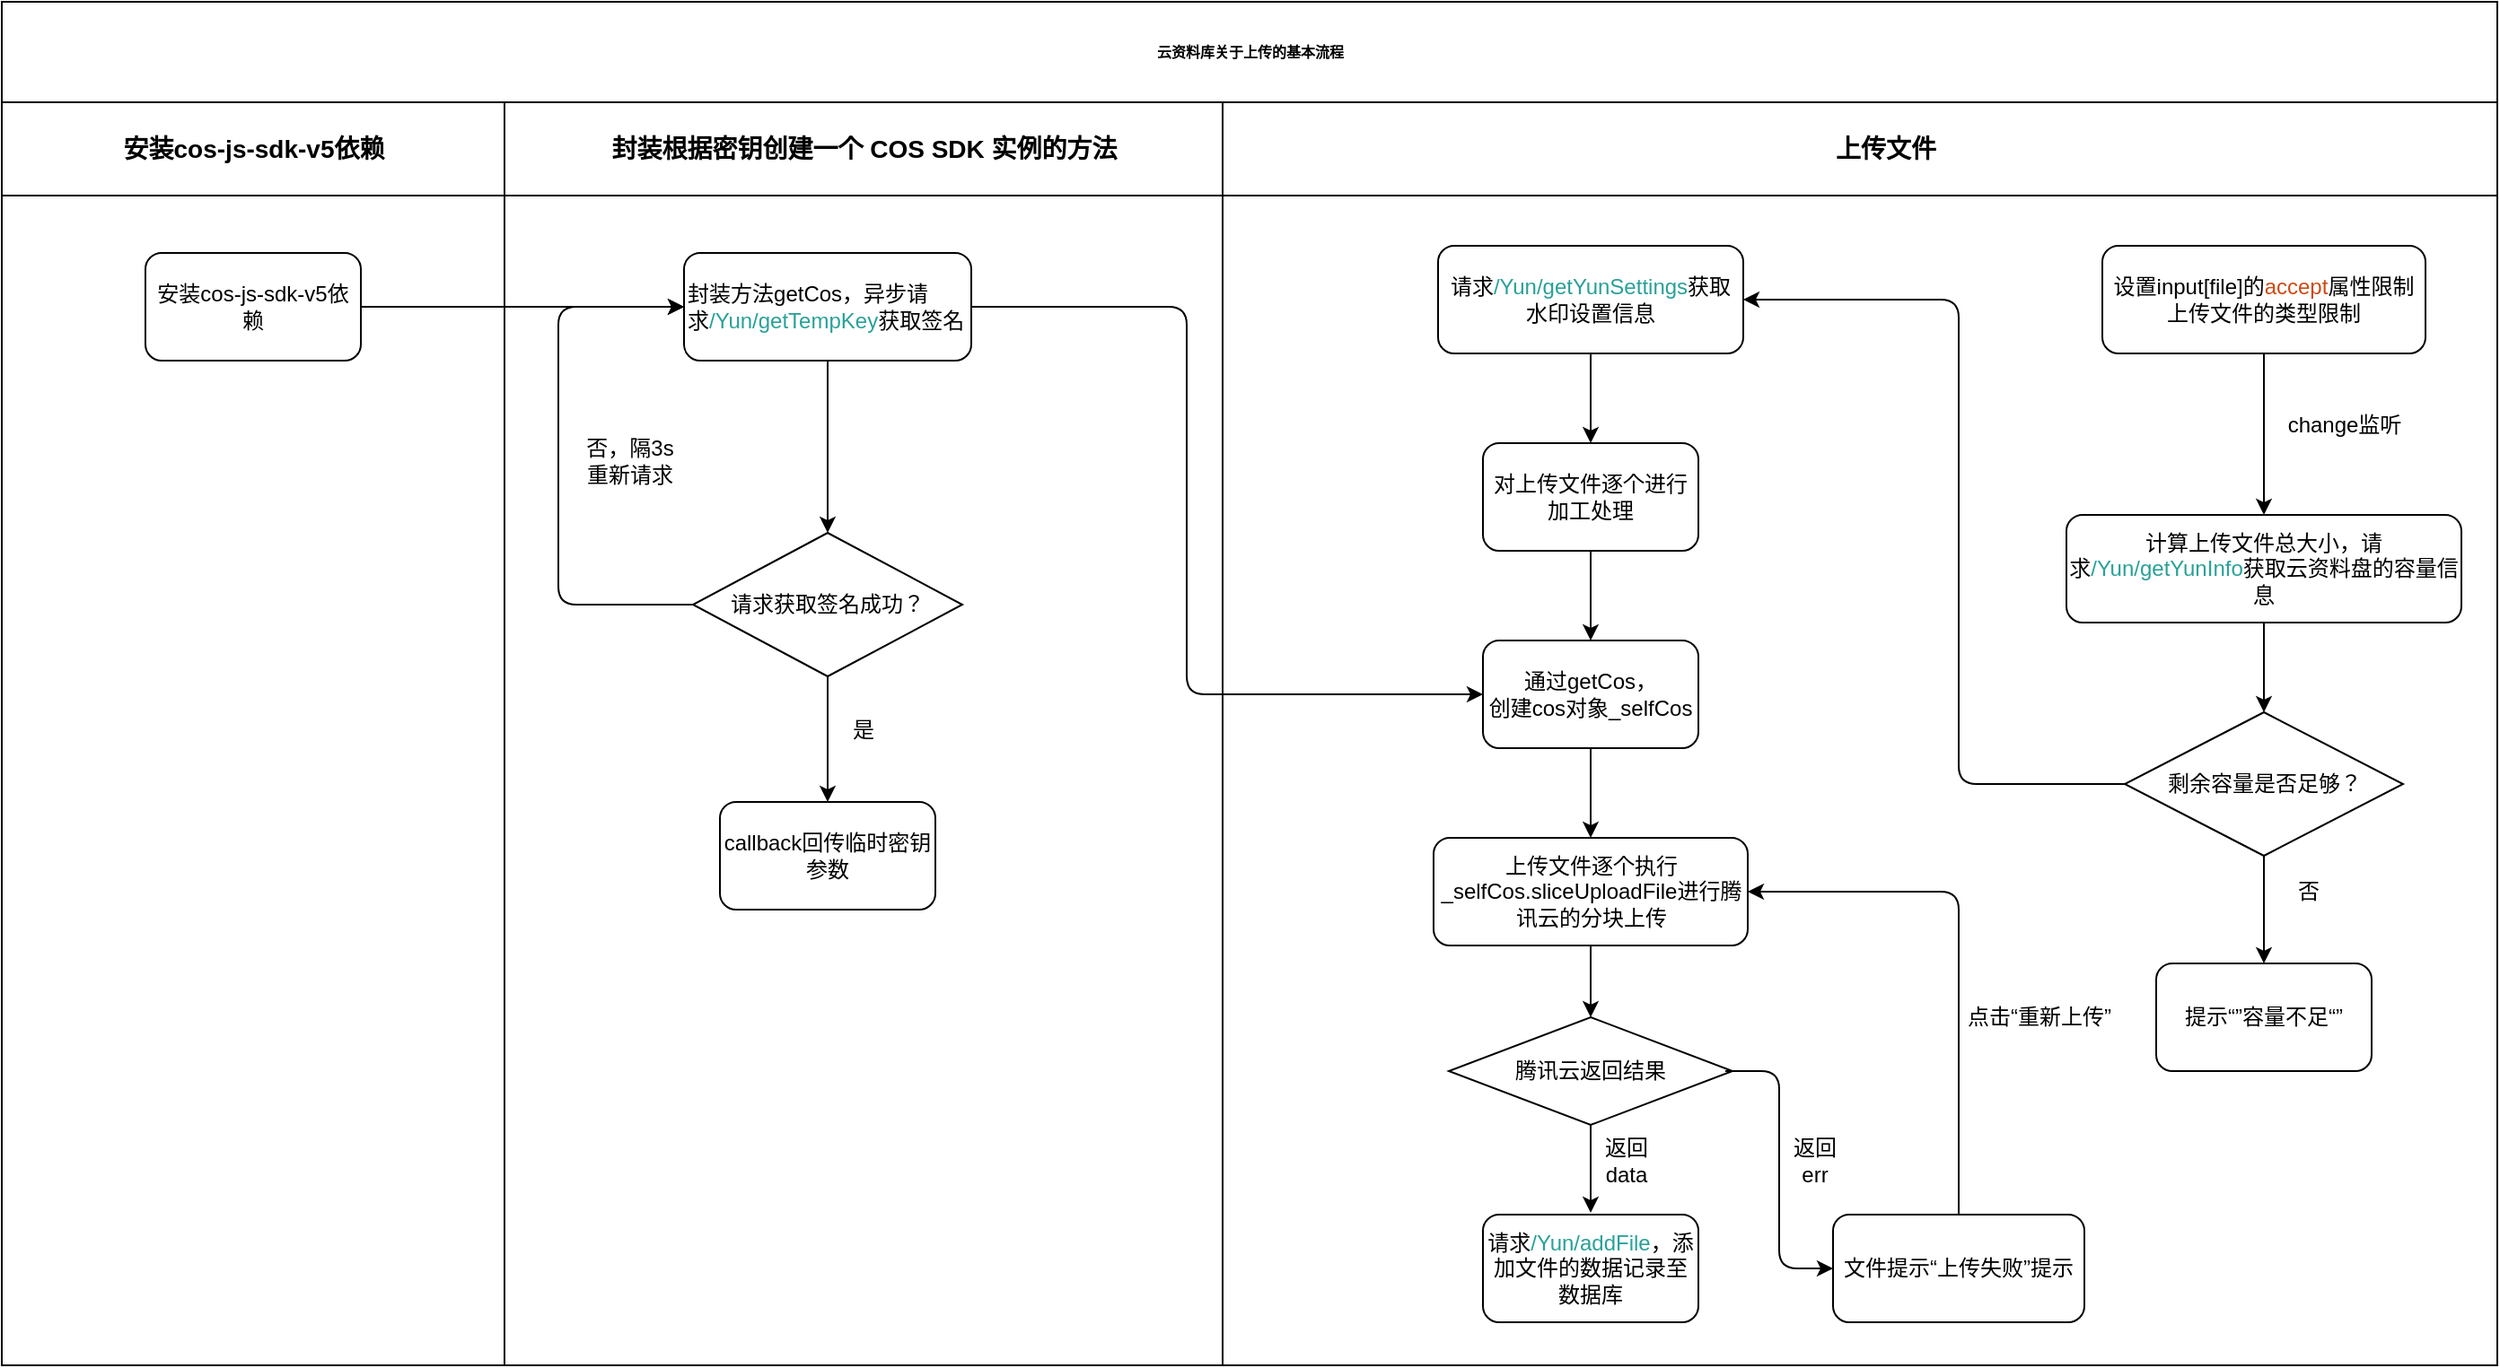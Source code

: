 <mxfile version="12.3.0" type="github" pages="1">
  <diagram name="Page-1" id="74e2e168-ea6b-b213-b513-2b3c1d86103e">
    <mxGraphModel dx="1182" dy="683" grid="1" gridSize="10" guides="1" tooltips="1" connect="1" arrows="1" fold="1" page="1" pageScale="1" pageWidth="1100" pageHeight="850" background="#ffffff" math="0" shadow="0">
      <root>
        <mxCell id="0"/>
        <mxCell id="1" parent="0"/>
        <mxCell id="77e6c97f196da883-1" value="云资料库关于上传的基本流程" style="swimlane;html=1;childLayout=stackLayout;startSize=56;rounded=0;shadow=0;labelBackgroundColor=none;strokeWidth=1;fontFamily=Verdana;fontSize=8;align=center;" parent="1" vertex="1">
          <mxGeometry x="70" y="30" width="1390" height="760" as="geometry"/>
        </mxCell>
        <mxCell id="77e6c97f196da883-2" value="&lt;p class=&quot;MsoNormal&quot;&gt;&lt;span style=&quot;font-size: 10.5pt&quot;&gt;&lt;font face=&quot;宋体&quot;&gt;安装&lt;/font&gt;cos-js-sdk-v5&lt;font face=&quot;宋体&quot;&gt;依赖&lt;/font&gt;&lt;/span&gt;&lt;/p&gt;" style="swimlane;html=1;startSize=52;" parent="77e6c97f196da883-1" vertex="1">
          <mxGeometry y="56" width="280" height="704" as="geometry"/>
        </mxCell>
        <mxCell id="kwMjrkI9CtvLFC3NS55a-6" value="&lt;p class=&quot;MsoNormal&quot;&gt;&lt;font style=&quot;font-size: 12px&quot;&gt;&lt;font face=&quot;宋体&quot;&gt;安装&lt;/font&gt;cos-js-sdk-v5&lt;font face=&quot;宋体&quot;&gt;依赖&lt;/font&gt;&lt;/font&gt;&lt;/p&gt;" style="rounded=1;whiteSpace=wrap;html=1;" parent="77e6c97f196da883-2" vertex="1">
          <mxGeometry x="80" y="84" width="120" height="60" as="geometry"/>
        </mxCell>
        <mxCell id="77e6c97f196da883-3" value="&lt;p class=&quot;MsoNormal&quot;&gt;&lt;span style=&quot;font-size: 10.5pt&quot;&gt;&lt;font face=&quot;宋体&quot;&gt;封装根据密钥创建一个&lt;/font&gt; COS SDK &lt;font face=&quot;宋体&quot;&gt;实例的方法&lt;/font&gt;&lt;/span&gt;&lt;/p&gt;" style="swimlane;html=1;startSize=52;" parent="77e6c97f196da883-1" vertex="1">
          <mxGeometry x="280" y="56" width="400" height="704" as="geometry"/>
        </mxCell>
        <mxCell id="kwMjrkI9CtvLFC3NS55a-7" value="&lt;p class=&quot;MsoNormal&quot;&gt;&lt;font style=&quot;font-size: 12px&quot;&gt;&lt;font face=&quot;宋体&quot;&gt;封装方法&lt;/font&gt;getCos，&lt;font face=&quot;宋体&quot;&gt;异步请求&lt;/font&gt;&lt;span style=&quot;color: rgb(41 , 161 , 152) ; background: rgb(255 , 255 , 255)&quot;&gt;/Yun/getTempKey&lt;/span&gt;&lt;font face=&quot;宋体&quot;&gt;获取签名&lt;/font&gt;&lt;/font&gt;&lt;/p&gt;" style="rounded=1;whiteSpace=wrap;html=1;align=left;" parent="77e6c97f196da883-3" vertex="1">
          <mxGeometry x="100" y="84" width="160" height="60" as="geometry"/>
        </mxCell>
        <mxCell id="kwMjrkI9CtvLFC3NS55a-9" value="&lt;font style=&quot;font-size: 12px&quot;&gt;请求获取签名成功？&lt;/font&gt;" style="rhombus;whiteSpace=wrap;html=1;" parent="77e6c97f196da883-3" vertex="1">
          <mxGeometry x="105" y="240" width="150" height="80" as="geometry"/>
        </mxCell>
        <mxCell id="kwMjrkI9CtvLFC3NS55a-10" value="" style="endArrow=classic;html=1;entryX=0.5;entryY=0;entryDx=0;entryDy=0;exitX=0.5;exitY=1;exitDx=0;exitDy=0;" parent="77e6c97f196da883-3" source="kwMjrkI9CtvLFC3NS55a-7" target="kwMjrkI9CtvLFC3NS55a-9" edge="1">
          <mxGeometry width="50" height="50" relative="1" as="geometry">
            <mxPoint x="-280" y="800" as="sourcePoint"/>
            <mxPoint x="-230" y="750" as="targetPoint"/>
          </mxGeometry>
        </mxCell>
        <mxCell id="kwMjrkI9CtvLFC3NS55a-11" value="" style="endArrow=classic;html=1;exitX=0;exitY=0.5;exitDx=0;exitDy=0;entryX=0;entryY=0.5;entryDx=0;entryDy=0;" parent="77e6c97f196da883-3" source="kwMjrkI9CtvLFC3NS55a-9" target="kwMjrkI9CtvLFC3NS55a-7" edge="1">
          <mxGeometry width="50" height="50" relative="1" as="geometry">
            <mxPoint x="-280" y="800" as="sourcePoint"/>
            <mxPoint x="-230" y="750" as="targetPoint"/>
            <Array as="points">
              <mxPoint x="30" y="280"/>
              <mxPoint x="30" y="114"/>
            </Array>
          </mxGeometry>
        </mxCell>
        <mxCell id="kwMjrkI9CtvLFC3NS55a-12" value="否，隔3s重新请求" style="text;html=1;strokeColor=none;fillColor=none;align=center;verticalAlign=middle;whiteSpace=wrap;rounded=0;" parent="77e6c97f196da883-3" vertex="1">
          <mxGeometry x="40" y="190" width="60" height="20" as="geometry"/>
        </mxCell>
        <mxCell id="kwMjrkI9CtvLFC3NS55a-13" value="&lt;font style=&quot;font-size: 12px&quot;&gt;callback回传临时密钥参数&lt;/font&gt;" style="rounded=1;whiteSpace=wrap;html=1;" parent="77e6c97f196da883-3" vertex="1">
          <mxGeometry x="120" y="390" width="120" height="60" as="geometry"/>
        </mxCell>
        <mxCell id="kwMjrkI9CtvLFC3NS55a-14" value="" style="endArrow=classic;html=1;entryX=0.5;entryY=0;entryDx=0;entryDy=0;exitX=0.5;exitY=1;exitDx=0;exitDy=0;" parent="77e6c97f196da883-3" source="kwMjrkI9CtvLFC3NS55a-9" target="kwMjrkI9CtvLFC3NS55a-13" edge="1">
          <mxGeometry width="50" height="50" relative="1" as="geometry">
            <mxPoint x="-280" y="800" as="sourcePoint"/>
            <mxPoint x="-230" y="750" as="targetPoint"/>
          </mxGeometry>
        </mxCell>
        <mxCell id="kwMjrkI9CtvLFC3NS55a-20" value="是" style="text;html=1;strokeColor=none;fillColor=none;align=center;verticalAlign=middle;whiteSpace=wrap;rounded=0;" parent="77e6c97f196da883-3" vertex="1">
          <mxGeometry x="180" y="340" width="40" height="20" as="geometry"/>
        </mxCell>
        <mxCell id="kwMjrkI9CtvLFC3NS55a-2" value="&lt;p class=&quot;MsoNormal&quot; style=&quot;margin-left: 0.0pt ; text-indent: 21.0pt ; text-align: left&quot;&gt;&lt;span style=&quot;font-size: 10.5pt&quot;&gt;&lt;font face=&quot;宋体&quot;&gt;上传文件&lt;/font&gt;&lt;/span&gt;&lt;span style=&quot;font-size: 10.5pt&quot;&gt;&lt;/span&gt;&lt;/p&gt;" style="swimlane;html=1;startSize=52;" parent="77e6c97f196da883-1" vertex="1">
          <mxGeometry x="680" y="56" width="710" height="704" as="geometry"/>
        </mxCell>
        <mxCell id="kwMjrkI9CtvLFC3NS55a-15" value="&lt;font style=&quot;font-size: 12px&quot;&gt;设置input[file]的&lt;span style=&quot;color: rgb(203 , 75 , 21) ; background: rgb(255 , 255 , 255)&quot;&gt;accept&lt;/span&gt;&lt;font face=&quot;宋体&quot;&gt;属性限制上传文件的类型限制&lt;/font&gt;&lt;/font&gt;" style="rounded=1;whiteSpace=wrap;html=1;" parent="kwMjrkI9CtvLFC3NS55a-2" vertex="1">
          <mxGeometry x="490" y="80" width="180" height="60" as="geometry"/>
        </mxCell>
        <mxCell id="kwMjrkI9CtvLFC3NS55a-17" value="&lt;p class=&quot;MsoNormal&quot;&gt;&lt;font style=&quot;font-size: 12px&quot;&gt;&lt;font face=&quot;宋体&quot;&gt;计算上传文件总大小，&lt;/font&gt;&lt;font face=&quot;宋体&quot;&gt;请求&lt;/font&gt;&lt;span style=&quot;color: rgb(41 , 161 , 152) ; background: rgb(255 , 255 , 255)&quot;&gt;/Yun/getYunInfo&lt;/span&gt;&lt;font face=&quot;宋体&quot;&gt;获取云资料盘的容量信息&lt;/font&gt;&lt;/font&gt;&lt;/p&gt;" style="rounded=1;whiteSpace=wrap;html=1;" parent="kwMjrkI9CtvLFC3NS55a-2" vertex="1">
          <mxGeometry x="470" y="230" width="220" height="60" as="geometry"/>
        </mxCell>
        <mxCell id="kwMjrkI9CtvLFC3NS55a-16" value="" style="endArrow=classic;html=1;exitX=0.5;exitY=1;exitDx=0;exitDy=0;" parent="kwMjrkI9CtvLFC3NS55a-2" source="kwMjrkI9CtvLFC3NS55a-15" target="kwMjrkI9CtvLFC3NS55a-17" edge="1">
          <mxGeometry width="50" height="50" relative="1" as="geometry">
            <mxPoint x="-90" y="790" as="sourcePoint"/>
            <mxPoint x="-40" y="740" as="targetPoint"/>
          </mxGeometry>
        </mxCell>
        <mxCell id="kwMjrkI9CtvLFC3NS55a-18" value="change监听" style="text;html=1;strokeColor=none;fillColor=none;align=center;verticalAlign=middle;whiteSpace=wrap;rounded=0;" parent="kwMjrkI9CtvLFC3NS55a-2" vertex="1">
          <mxGeometry x="590" y="170" width="70" height="20" as="geometry"/>
        </mxCell>
        <mxCell id="kwMjrkI9CtvLFC3NS55a-19" value="剩余容量是否足够？" style="rhombus;whiteSpace=wrap;html=1;" parent="kwMjrkI9CtvLFC3NS55a-2" vertex="1">
          <mxGeometry x="502.5" y="340" width="155" height="80" as="geometry"/>
        </mxCell>
        <mxCell id="kwMjrkI9CtvLFC3NS55a-23" value="" style="endArrow=classic;html=1;entryX=0.5;entryY=0;entryDx=0;entryDy=0;exitX=0.5;exitY=1;exitDx=0;exitDy=0;" parent="kwMjrkI9CtvLFC3NS55a-2" source="kwMjrkI9CtvLFC3NS55a-17" target="kwMjrkI9CtvLFC3NS55a-19" edge="1">
          <mxGeometry width="50" height="50" relative="1" as="geometry">
            <mxPoint x="-250" y="790" as="sourcePoint"/>
            <mxPoint x="-200" y="740" as="targetPoint"/>
          </mxGeometry>
        </mxCell>
        <mxCell id="kwMjrkI9CtvLFC3NS55a-25" value="提示“”容量不足“”" style="rounded=1;whiteSpace=wrap;html=1;" parent="kwMjrkI9CtvLFC3NS55a-2" vertex="1">
          <mxGeometry x="520" y="480" width="120" height="60" as="geometry"/>
        </mxCell>
        <mxCell id="kwMjrkI9CtvLFC3NS55a-26" value="" style="endArrow=classic;html=1;entryX=0.5;entryY=0;entryDx=0;entryDy=0;exitX=0.5;exitY=1;exitDx=0;exitDy=0;" parent="kwMjrkI9CtvLFC3NS55a-2" source="kwMjrkI9CtvLFC3NS55a-19" target="kwMjrkI9CtvLFC3NS55a-25" edge="1">
          <mxGeometry width="50" height="50" relative="1" as="geometry">
            <mxPoint x="-40" y="790" as="sourcePoint"/>
            <mxPoint x="10" y="740" as="targetPoint"/>
          </mxGeometry>
        </mxCell>
        <mxCell id="kwMjrkI9CtvLFC3NS55a-27" value="否" style="text;html=1;strokeColor=none;fillColor=none;align=center;verticalAlign=middle;whiteSpace=wrap;rounded=0;" parent="kwMjrkI9CtvLFC3NS55a-2" vertex="1">
          <mxGeometry x="585" y="430" width="40" height="20" as="geometry"/>
        </mxCell>
        <mxCell id="kwMjrkI9CtvLFC3NS55a-28" value="&lt;p class=&quot;MsoNormal&quot;&gt;&lt;font style=&quot;font-size: 12px&quot;&gt;&lt;font face=&quot;宋体&quot;&gt;请求&lt;/font&gt;&lt;span style=&quot;color: rgb(41 , 161 , 152) ; background: rgb(255 , 255 , 255)&quot;&gt;/Yun/getYunSettings&lt;/span&gt;&lt;font face=&quot;宋体&quot;&gt;获取水印设置信息&lt;/font&gt;&lt;/font&gt;&lt;/p&gt;" style="rounded=1;whiteSpace=wrap;html=1;" parent="kwMjrkI9CtvLFC3NS55a-2" vertex="1">
          <mxGeometry x="120" y="80" width="170" height="60" as="geometry"/>
        </mxCell>
        <mxCell id="kwMjrkI9CtvLFC3NS55a-29" value="" style="endArrow=classic;html=1;entryX=1;entryY=0.5;entryDx=0;entryDy=0;exitX=0;exitY=0.5;exitDx=0;exitDy=0;" parent="kwMjrkI9CtvLFC3NS55a-2" source="kwMjrkI9CtvLFC3NS55a-19" target="kwMjrkI9CtvLFC3NS55a-28" edge="1">
          <mxGeometry width="50" height="50" relative="1" as="geometry">
            <mxPoint x="200" y="180" as="sourcePoint"/>
            <mxPoint x="250" y="130" as="targetPoint"/>
            <Array as="points">
              <mxPoint x="410" y="380"/>
              <mxPoint x="410" y="110"/>
            </Array>
          </mxGeometry>
        </mxCell>
        <mxCell id="kwMjrkI9CtvLFC3NS55a-30" value="&lt;p class=&quot;MsoNormal&quot;&gt;&lt;font face=&quot;宋体&quot; style=&quot;font-size: 12px&quot;&gt;对上传文件逐个进行加工处理&lt;/font&gt;&lt;/p&gt;" style="rounded=1;whiteSpace=wrap;html=1;" parent="kwMjrkI9CtvLFC3NS55a-2" vertex="1">
          <mxGeometry x="145" y="190" width="120" height="60" as="geometry"/>
        </mxCell>
        <mxCell id="kwMjrkI9CtvLFC3NS55a-31" value="" style="endArrow=classic;html=1;entryX=0.5;entryY=0;entryDx=0;entryDy=0;exitX=0.5;exitY=1;exitDx=0;exitDy=0;" parent="kwMjrkI9CtvLFC3NS55a-2" source="kwMjrkI9CtvLFC3NS55a-28" target="kwMjrkI9CtvLFC3NS55a-30" edge="1">
          <mxGeometry width="50" height="50" relative="1" as="geometry">
            <mxPoint x="210" y="190" as="sourcePoint"/>
            <mxPoint x="260" y="140" as="targetPoint"/>
          </mxGeometry>
        </mxCell>
        <mxCell id="kwMjrkI9CtvLFC3NS55a-32" value="通过getCos，&lt;br&gt;创建cos对象&lt;span&gt;&lt;font style=&quot;font-size: 12px&quot;&gt;_selfCos&lt;/font&gt;&lt;/span&gt;" style="rounded=1;whiteSpace=wrap;html=1;" parent="kwMjrkI9CtvLFC3NS55a-2" vertex="1">
          <mxGeometry x="145" y="300" width="120" height="60" as="geometry"/>
        </mxCell>
        <mxCell id="kwMjrkI9CtvLFC3NS55a-34" value="" style="endArrow=classic;html=1;exitX=0.5;exitY=1;exitDx=0;exitDy=0;entryX=0.5;entryY=0;entryDx=0;entryDy=0;" parent="kwMjrkI9CtvLFC3NS55a-2" source="kwMjrkI9CtvLFC3NS55a-30" target="kwMjrkI9CtvLFC3NS55a-32" edge="1">
          <mxGeometry width="50" height="50" relative="1" as="geometry">
            <mxPoint x="180" y="300" as="sourcePoint"/>
            <mxPoint x="230" y="250" as="targetPoint"/>
          </mxGeometry>
        </mxCell>
        <mxCell id="kwMjrkI9CtvLFC3NS55a-35" value="&lt;p class=&quot;MsoNormal&quot;&gt;&lt;font style=&quot;font-size: 12px&quot;&gt;&lt;font face=&quot;宋体&quot;&gt;上传文件逐个执行&lt;/font&gt;_selfCos.sliceUploadFile&lt;font face=&quot;宋体&quot;&gt;进行腾讯云的分块上传&lt;/font&gt;&lt;/font&gt;&lt;/p&gt;" style="rounded=1;whiteSpace=wrap;html=1;" parent="kwMjrkI9CtvLFC3NS55a-2" vertex="1">
          <mxGeometry x="117.5" y="410" width="175" height="60" as="geometry"/>
        </mxCell>
        <mxCell id="kwMjrkI9CtvLFC3NS55a-36" value="" style="endArrow=classic;html=1;exitX=0.5;exitY=1;exitDx=0;exitDy=0;entryX=0.5;entryY=0;entryDx=0;entryDy=0;" parent="kwMjrkI9CtvLFC3NS55a-2" source="kwMjrkI9CtvLFC3NS55a-32" target="kwMjrkI9CtvLFC3NS55a-35" edge="1">
          <mxGeometry width="50" height="50" relative="1" as="geometry">
            <mxPoint x="140" y="600" as="sourcePoint"/>
            <mxPoint x="190" y="550" as="targetPoint"/>
          </mxGeometry>
        </mxCell>
        <mxCell id="kwMjrkI9CtvLFC3NS55a-37" value="&lt;p class=&quot;MsoNormal&quot;&gt;&lt;font style=&quot;font-size: 12px&quot;&gt;&lt;span&gt;&lt;font face=&quot;宋体&quot;&gt;请求&lt;/font&gt;&lt;/span&gt;&lt;span style=&quot;color: rgb(41 , 161 , 152) ; background: rgb(255 , 255 , 255)&quot;&gt;/Yun/addFile&lt;/span&gt;&lt;span&gt;&lt;font face=&quot;宋体&quot;&gt;，添加文件的数据记录至数据库&lt;/font&gt;&lt;/span&gt;&lt;/font&gt;&lt;/p&gt;" style="rounded=1;whiteSpace=wrap;html=1;" parent="kwMjrkI9CtvLFC3NS55a-2" vertex="1">
          <mxGeometry x="145" y="620" width="120" height="60" as="geometry"/>
        </mxCell>
        <mxCell id="kwMjrkI9CtvLFC3NS55a-38" value="&lt;p class=&quot;MsoNormal&quot;&gt;&lt;span&gt;&lt;font face=&quot;宋体&quot; style=&quot;font-size: 12px&quot;&gt;腾讯云返回&lt;/font&gt;&lt;/span&gt;&lt;span&gt;结果&lt;/span&gt;&lt;/p&gt;" style="rhombus;whiteSpace=wrap;html=1;" parent="kwMjrkI9CtvLFC3NS55a-2" vertex="1">
          <mxGeometry x="126" y="510" width="158" height="60" as="geometry"/>
        </mxCell>
        <mxCell id="kwMjrkI9CtvLFC3NS55a-39" value="" style="endArrow=classic;html=1;exitX=0.5;exitY=1;exitDx=0;exitDy=0;" parent="kwMjrkI9CtvLFC3NS55a-2" source="kwMjrkI9CtvLFC3NS55a-38" edge="1">
          <mxGeometry width="50" height="50" relative="1" as="geometry">
            <mxPoint x="190" y="600" as="sourcePoint"/>
            <mxPoint x="205" y="619" as="targetPoint"/>
          </mxGeometry>
        </mxCell>
        <mxCell id="kwMjrkI9CtvLFC3NS55a-40" value="" style="endArrow=classic;html=1;exitX=0.5;exitY=1;exitDx=0;exitDy=0;" parent="kwMjrkI9CtvLFC3NS55a-2" source="kwMjrkI9CtvLFC3NS55a-35" target="kwMjrkI9CtvLFC3NS55a-38" edge="1">
          <mxGeometry width="50" height="50" relative="1" as="geometry">
            <mxPoint x="30" y="520" as="sourcePoint"/>
            <mxPoint x="80" y="470" as="targetPoint"/>
          </mxGeometry>
        </mxCell>
        <mxCell id="kwMjrkI9CtvLFC3NS55a-41" value="返回data" style="text;html=1;strokeColor=none;fillColor=none;align=center;verticalAlign=middle;whiteSpace=wrap;rounded=0;" parent="kwMjrkI9CtvLFC3NS55a-2" vertex="1">
          <mxGeometry x="205" y="580" width="40" height="20" as="geometry"/>
        </mxCell>
        <mxCell id="kwMjrkI9CtvLFC3NS55a-42" value="文件提示“上传失败”提示" style="rounded=1;whiteSpace=wrap;html=1;" parent="kwMjrkI9CtvLFC3NS55a-2" vertex="1">
          <mxGeometry x="340" y="620" width="140" height="60" as="geometry"/>
        </mxCell>
        <mxCell id="kwMjrkI9CtvLFC3NS55a-43" value="" style="edgeStyle=elbowEdgeStyle;elbow=horizontal;endArrow=classic;html=1;entryX=0;entryY=0.5;entryDx=0;entryDy=0;" parent="kwMjrkI9CtvLFC3NS55a-2" target="kwMjrkI9CtvLFC3NS55a-42" edge="1">
          <mxGeometry width="50" height="50" relative="1" as="geometry">
            <mxPoint x="280" y="540" as="sourcePoint"/>
            <mxPoint x="330" y="490" as="targetPoint"/>
          </mxGeometry>
        </mxCell>
        <mxCell id="kwMjrkI9CtvLFC3NS55a-44" value="返回err" style="text;html=1;strokeColor=none;fillColor=none;align=center;verticalAlign=middle;whiteSpace=wrap;rounded=0;" parent="kwMjrkI9CtvLFC3NS55a-2" vertex="1">
          <mxGeometry x="310" y="580" width="40" height="20" as="geometry"/>
        </mxCell>
        <mxCell id="kwMjrkI9CtvLFC3NS55a-45" value="" style="edgeStyle=elbowEdgeStyle;elbow=vertical;endArrow=classic;html=1;exitX=0.5;exitY=0;exitDx=0;exitDy=0;entryX=1;entryY=0.5;entryDx=0;entryDy=0;" parent="kwMjrkI9CtvLFC3NS55a-2" source="kwMjrkI9CtvLFC3NS55a-42" target="kwMjrkI9CtvLFC3NS55a-35" edge="1">
          <mxGeometry width="50" height="50" relative="1" as="geometry">
            <mxPoint x="400" y="610" as="sourcePoint"/>
            <mxPoint x="450" y="560" as="targetPoint"/>
            <Array as="points">
              <mxPoint x="350" y="440"/>
            </Array>
          </mxGeometry>
        </mxCell>
        <mxCell id="kwMjrkI9CtvLFC3NS55a-46" value="点击“重新上传”" style="text;html=1;strokeColor=none;fillColor=none;align=center;verticalAlign=middle;whiteSpace=wrap;rounded=0;" parent="kwMjrkI9CtvLFC3NS55a-2" vertex="1">
          <mxGeometry x="410" y="500" width="90" height="20" as="geometry"/>
        </mxCell>
        <mxCell id="kwMjrkI9CtvLFC3NS55a-8" value="" style="endArrow=classic;html=1;entryX=0;entryY=0.5;entryDx=0;entryDy=0;exitX=1;exitY=0.5;exitDx=0;exitDy=0;" parent="77e6c97f196da883-1" source="kwMjrkI9CtvLFC3NS55a-6" target="kwMjrkI9CtvLFC3NS55a-7" edge="1">
          <mxGeometry width="50" height="50" relative="1" as="geometry">
            <mxPoint y="820" as="sourcePoint"/>
            <mxPoint x="50" y="770" as="targetPoint"/>
          </mxGeometry>
        </mxCell>
        <mxCell id="kwMjrkI9CtvLFC3NS55a-33" value="" style="endArrow=classic;html=1;exitX=1;exitY=0.5;exitDx=0;exitDy=0;entryX=0;entryY=0.5;entryDx=0;entryDy=0;" parent="77e6c97f196da883-1" source="kwMjrkI9CtvLFC3NS55a-7" target="kwMjrkI9CtvLFC3NS55a-32" edge="1">
          <mxGeometry width="50" height="50" relative="1" as="geometry">
            <mxPoint x="550" y="160" as="sourcePoint"/>
            <mxPoint x="600" y="110" as="targetPoint"/>
            <Array as="points">
              <mxPoint x="660" y="170"/>
              <mxPoint x="660" y="386"/>
            </Array>
          </mxGeometry>
        </mxCell>
      </root>
    </mxGraphModel>
  </diagram>
</mxfile>
